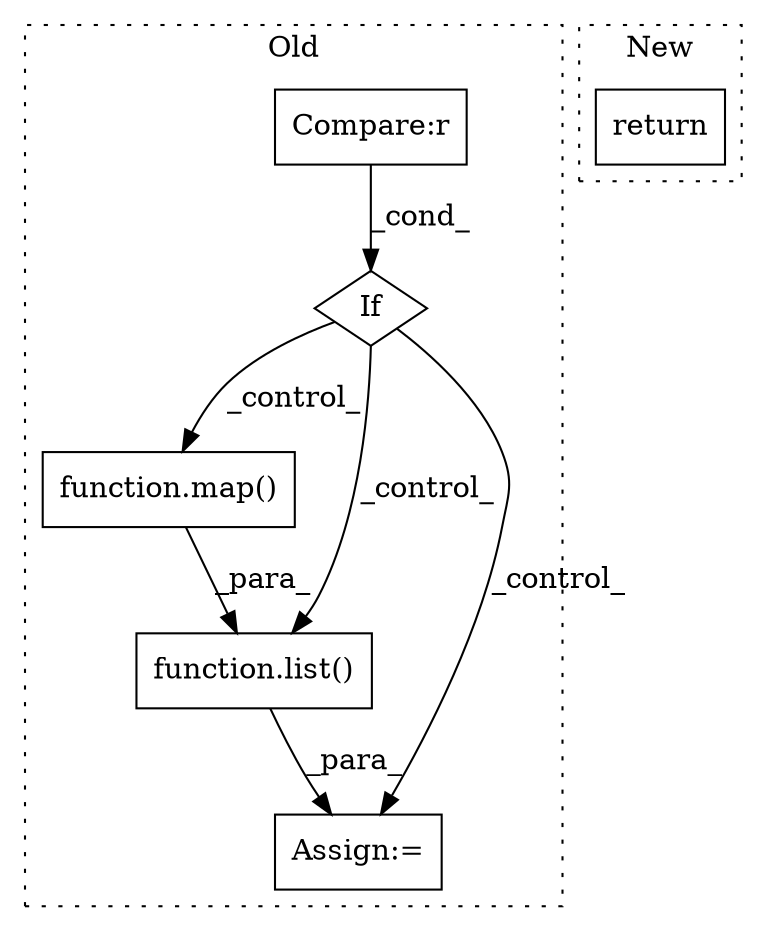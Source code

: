 digraph G {
subgraph cluster0 {
1 [label="function.map()" a="75" s="514,565" l="4,1" shape="box"];
3 [label="Assign:=" a="68" s="493" l="3" shape="box"];
4 [label="function.list()" a="75" s="496,566" l="18,10" shape="box"];
5 [label="If" a="96" s="411" l="3" shape="diamond"];
6 [label="Compare:r" a="40" s="414" l="43" shape="box"];
label = "Old";
style="dotted";
}
subgraph cluster1 {
2 [label="return" a="93" s="3519" l="7" shape="box"];
label = "New";
style="dotted";
}
1 -> 4 [label="_para_"];
4 -> 3 [label="_para_"];
5 -> 3 [label="_control_"];
5 -> 4 [label="_control_"];
5 -> 1 [label="_control_"];
6 -> 5 [label="_cond_"];
}